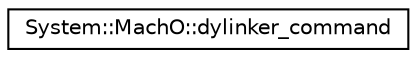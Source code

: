 digraph G
{
  edge [fontname="Helvetica",fontsize="10",labelfontname="Helvetica",labelfontsize="10"];
  node [fontname="Helvetica",fontsize="10",shape=record];
  rankdir="LR";
  Node1 [label="System::MachO::dylinker_command",height=0.2,width=0.4,color="black", fillcolor="white", style="filled",URL="$struct_system_1_1_mach_o_1_1dylinker__command.html"];
}
